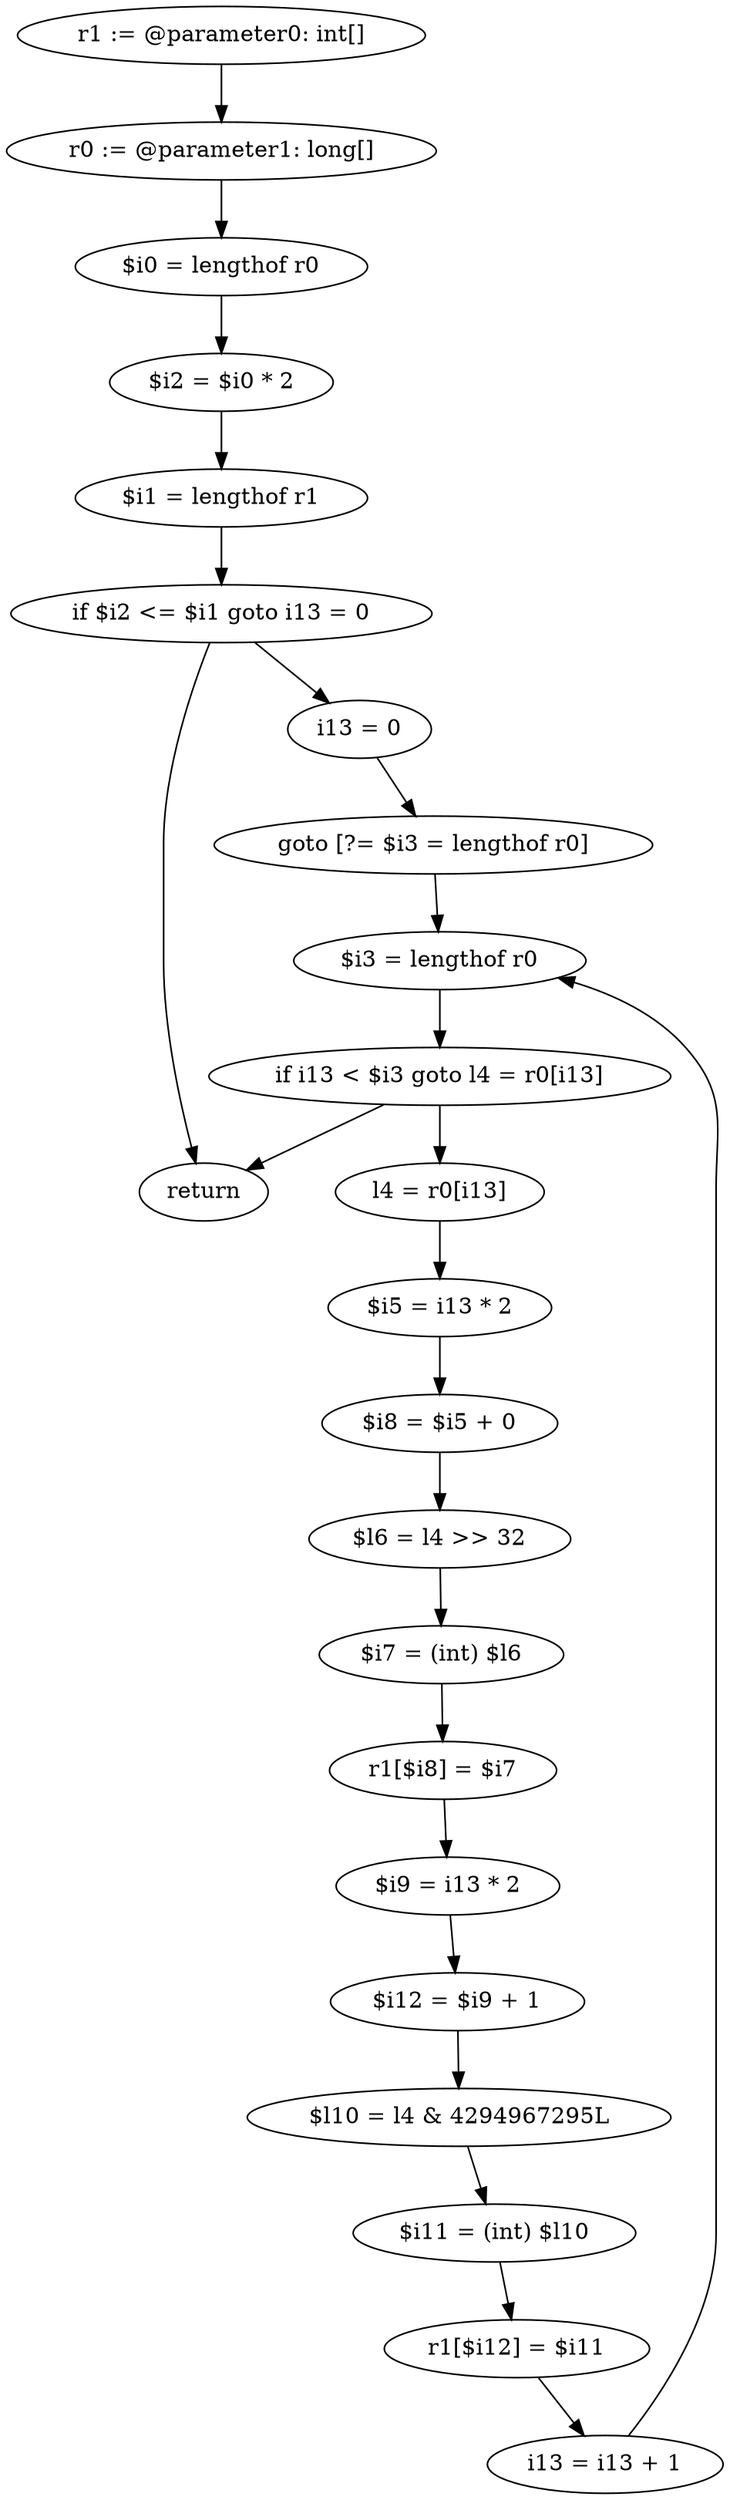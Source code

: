digraph "unitGraph" {
    "r1 := @parameter0: int[]"
    "r0 := @parameter1: long[]"
    "$i0 = lengthof r0"
    "$i2 = $i0 * 2"
    "$i1 = lengthof r1"
    "if $i2 <= $i1 goto i13 = 0"
    "return"
    "i13 = 0"
    "goto [?= $i3 = lengthof r0]"
    "l4 = r0[i13]"
    "$i5 = i13 * 2"
    "$i8 = $i5 + 0"
    "$l6 = l4 >> 32"
    "$i7 = (int) $l6"
    "r1[$i8] = $i7"
    "$i9 = i13 * 2"
    "$i12 = $i9 + 1"
    "$l10 = l4 & 4294967295L"
    "$i11 = (int) $l10"
    "r1[$i12] = $i11"
    "i13 = i13 + 1"
    "$i3 = lengthof r0"
    "if i13 < $i3 goto l4 = r0[i13]"
    "r1 := @parameter0: int[]"->"r0 := @parameter1: long[]";
    "r0 := @parameter1: long[]"->"$i0 = lengthof r0";
    "$i0 = lengthof r0"->"$i2 = $i0 * 2";
    "$i2 = $i0 * 2"->"$i1 = lengthof r1";
    "$i1 = lengthof r1"->"if $i2 <= $i1 goto i13 = 0";
    "if $i2 <= $i1 goto i13 = 0"->"return";
    "if $i2 <= $i1 goto i13 = 0"->"i13 = 0";
    "i13 = 0"->"goto [?= $i3 = lengthof r0]";
    "goto [?= $i3 = lengthof r0]"->"$i3 = lengthof r0";
    "l4 = r0[i13]"->"$i5 = i13 * 2";
    "$i5 = i13 * 2"->"$i8 = $i5 + 0";
    "$i8 = $i5 + 0"->"$l6 = l4 >> 32";
    "$l6 = l4 >> 32"->"$i7 = (int) $l6";
    "$i7 = (int) $l6"->"r1[$i8] = $i7";
    "r1[$i8] = $i7"->"$i9 = i13 * 2";
    "$i9 = i13 * 2"->"$i12 = $i9 + 1";
    "$i12 = $i9 + 1"->"$l10 = l4 & 4294967295L";
    "$l10 = l4 & 4294967295L"->"$i11 = (int) $l10";
    "$i11 = (int) $l10"->"r1[$i12] = $i11";
    "r1[$i12] = $i11"->"i13 = i13 + 1";
    "i13 = i13 + 1"->"$i3 = lengthof r0";
    "$i3 = lengthof r0"->"if i13 < $i3 goto l4 = r0[i13]";
    "if i13 < $i3 goto l4 = r0[i13]"->"return";
    "if i13 < $i3 goto l4 = r0[i13]"->"l4 = r0[i13]";
}
